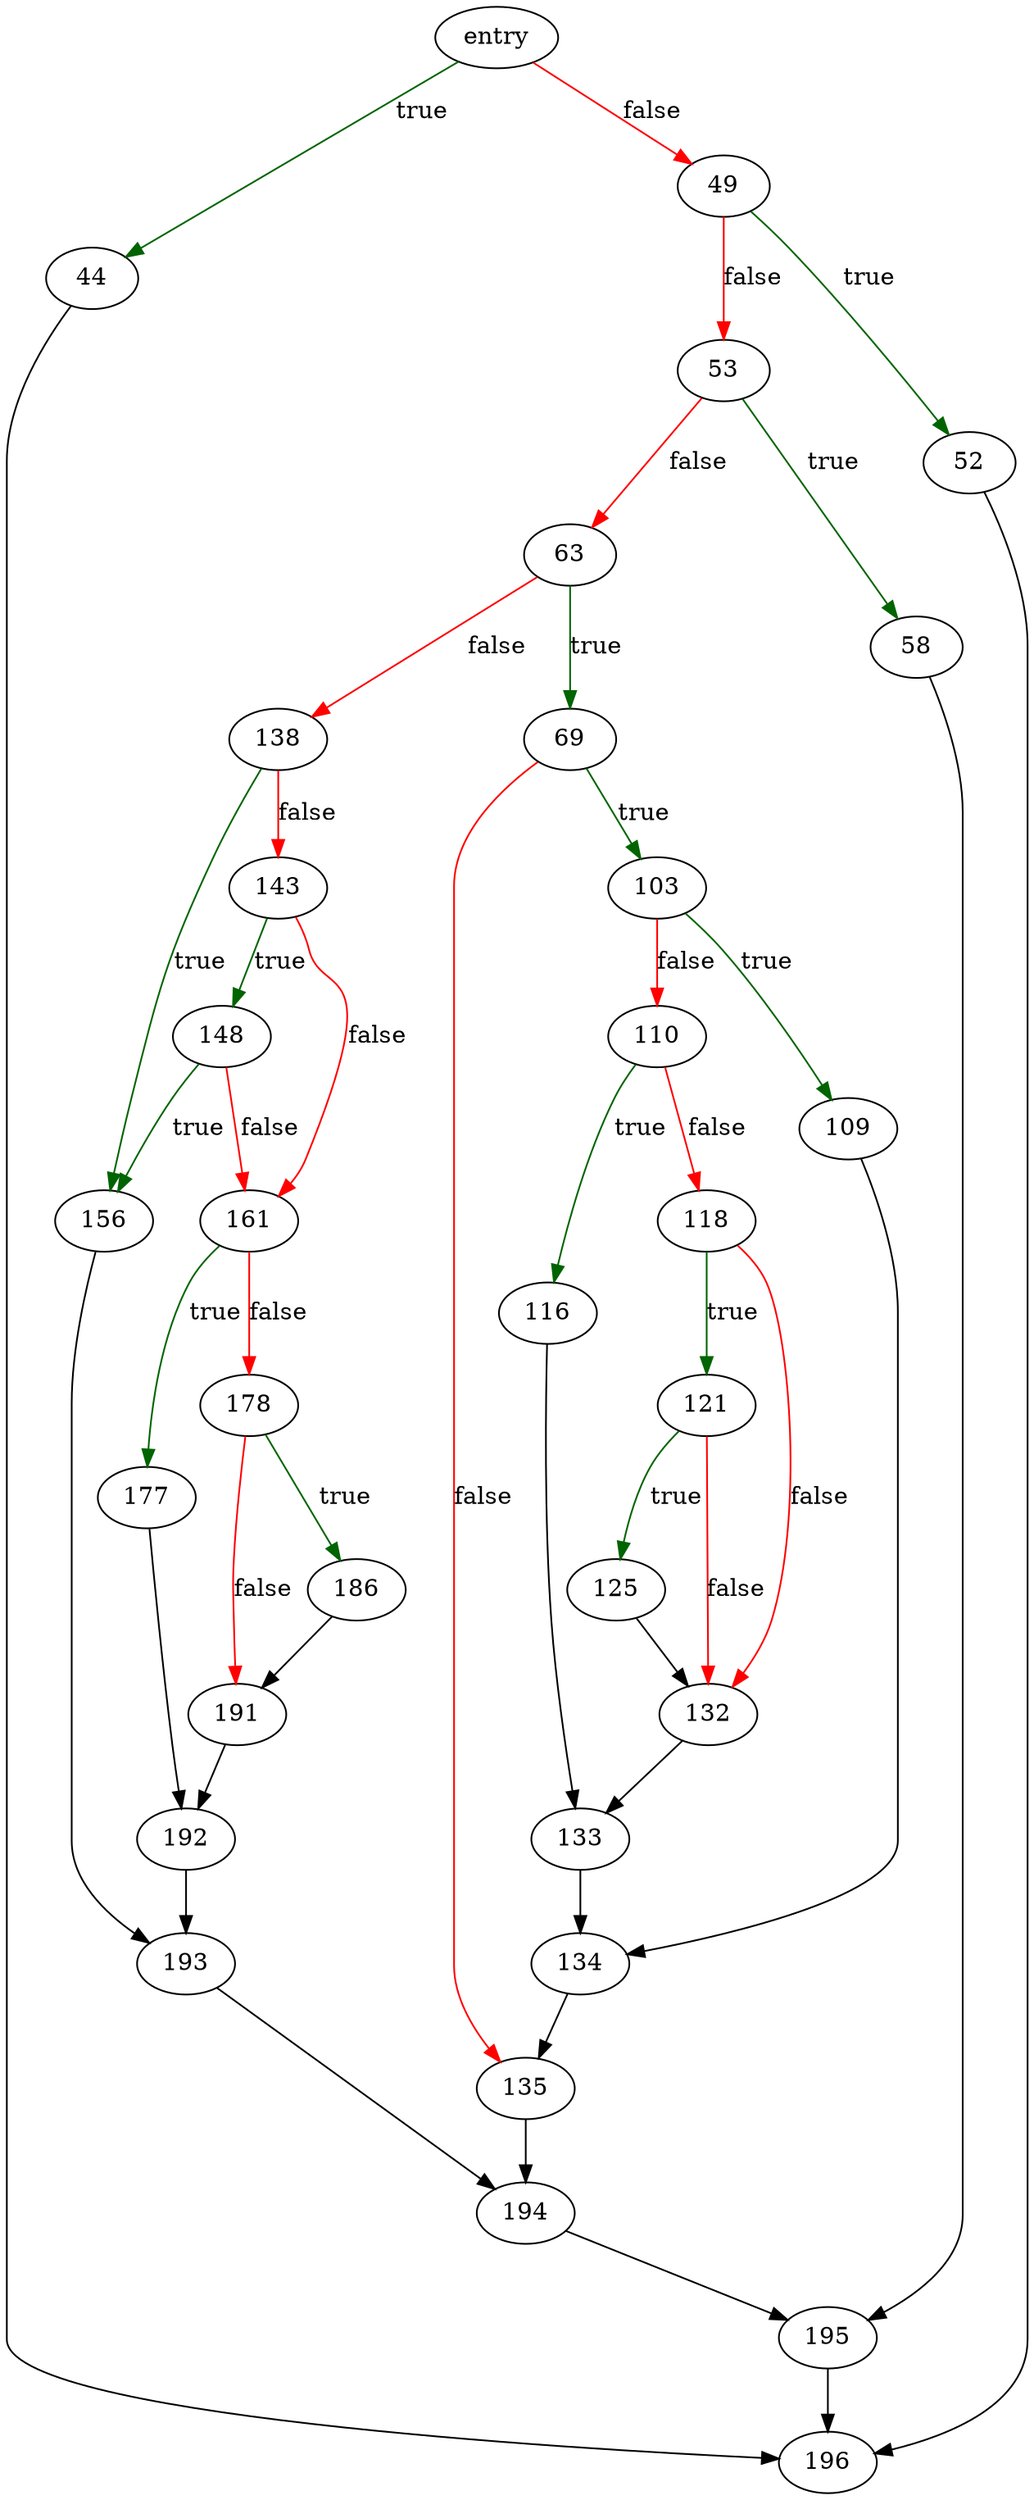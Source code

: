 digraph "sqlite3InitCallback" {
	// Node definitions.
	4 [label=entry];
	44;
	49;
	52;
	53;
	58;
	63;
	69;
	103;
	109;
	110;
	116;
	118;
	121;
	125;
	132;
	133;
	134;
	135;
	138;
	143;
	148;
	156;
	161;
	177;
	178;
	186;
	191;
	192;
	193;
	194;
	195;
	196;

	// Edge definitions.
	4 -> 44 [
		color=darkgreen
		label=true
	];
	4 -> 49 [
		color=red
		label=false
	];
	44 -> 196;
	49 -> 52 [
		color=darkgreen
		label=true
	];
	49 -> 53 [
		color=red
		label=false
	];
	52 -> 196;
	53 -> 58 [
		color=darkgreen
		label=true
	];
	53 -> 63 [
		color=red
		label=false
	];
	58 -> 195;
	63 -> 69 [
		color=darkgreen
		label=true
	];
	63 -> 138 [
		color=red
		label=false
	];
	69 -> 103 [
		color=darkgreen
		label=true
	];
	69 -> 135 [
		color=red
		label=false
	];
	103 -> 109 [
		color=darkgreen
		label=true
	];
	103 -> 110 [
		color=red
		label=false
	];
	109 -> 134;
	110 -> 116 [
		color=darkgreen
		label=true
	];
	110 -> 118 [
		color=red
		label=false
	];
	116 -> 133;
	118 -> 121 [
		color=darkgreen
		label=true
	];
	118 -> 132 [
		color=red
		label=false
	];
	121 -> 125 [
		color=darkgreen
		label=true
	];
	121 -> 132 [
		color=red
		label=false
	];
	125 -> 132;
	132 -> 133;
	133 -> 134;
	134 -> 135;
	135 -> 194;
	138 -> 143 [
		color=red
		label=false
	];
	138 -> 156 [
		color=darkgreen
		label=true
	];
	143 -> 148 [
		color=darkgreen
		label=true
	];
	143 -> 161 [
		color=red
		label=false
	];
	148 -> 156 [
		color=darkgreen
		label=true
	];
	148 -> 161 [
		color=red
		label=false
	];
	156 -> 193;
	161 -> 177 [
		color=darkgreen
		label=true
	];
	161 -> 178 [
		color=red
		label=false
	];
	177 -> 192;
	178 -> 186 [
		color=darkgreen
		label=true
	];
	178 -> 191 [
		color=red
		label=false
	];
	186 -> 191;
	191 -> 192;
	192 -> 193;
	193 -> 194;
	194 -> 195;
	195 -> 196;
}